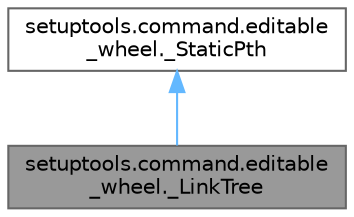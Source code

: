 digraph "setuptools.command.editable_wheel._LinkTree"
{
 // LATEX_PDF_SIZE
  bgcolor="transparent";
  edge [fontname=Helvetica,fontsize=10,labelfontname=Helvetica,labelfontsize=10];
  node [fontname=Helvetica,fontsize=10,shape=box,height=0.2,width=0.4];
  Node1 [id="Node000001",label="setuptools.command.editable\l_wheel._LinkTree",height=0.2,width=0.4,color="gray40", fillcolor="grey60", style="filled", fontcolor="black",tooltip=" "];
  Node2 -> Node1 [id="edge1_Node000001_Node000002",dir="back",color="steelblue1",style="solid",tooltip=" "];
  Node2 [id="Node000002",label="setuptools.command.editable\l_wheel._StaticPth",height=0.2,width=0.4,color="gray40", fillcolor="white", style="filled",URL="$classsetuptools_1_1command_1_1editable__wheel_1_1___static_pth.html",tooltip=" "];
}

